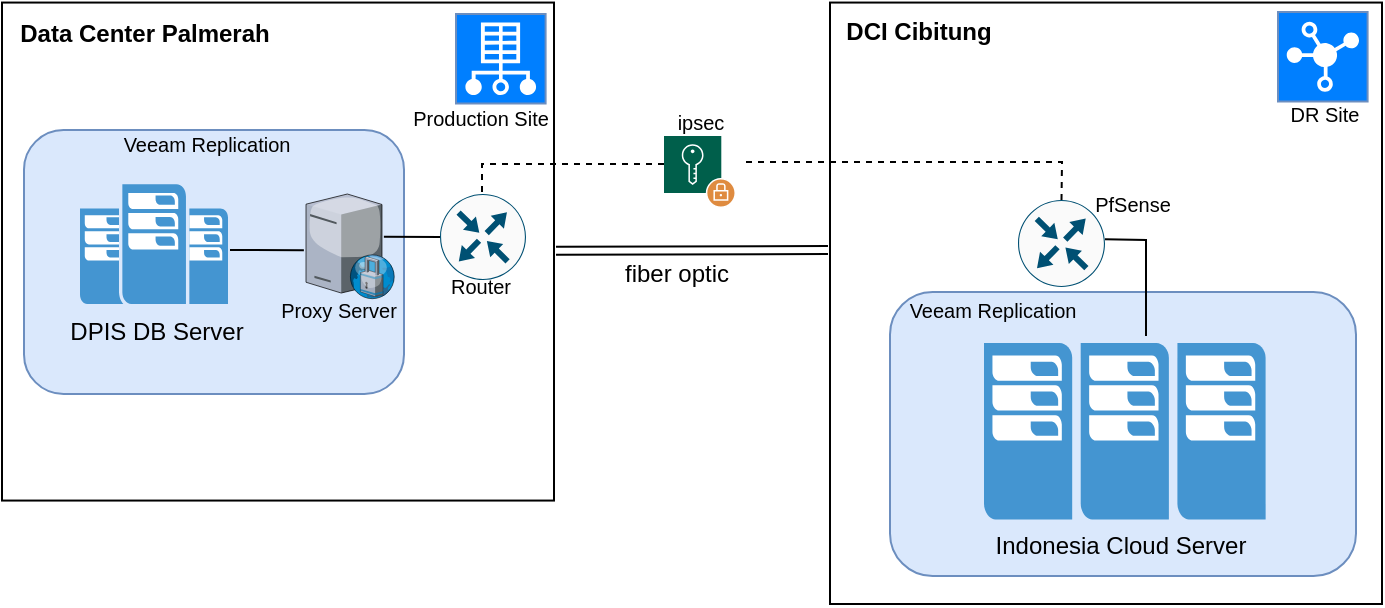 <mxfile version="20.2.7" type="github">
  <diagram id="gJglTT8E4WTCVQhx8afm" name="Page-1">
    <mxGraphModel dx="813" dy="449" grid="0" gridSize="10" guides="1" tooltips="1" connect="1" arrows="1" fold="1" page="1" pageScale="1" pageWidth="850" pageHeight="1100" math="0" shadow="0">
      <root>
        <mxCell id="0" />
        <mxCell id="1" parent="0" />
        <mxCell id="0rOF9EZ3HCnSU4P0p_L--8" value="" style="rounded=0;whiteSpace=wrap;html=1;" parent="1" vertex="1">
          <mxGeometry x="78" y="697.28" width="276" height="249" as="geometry" />
        </mxCell>
        <mxCell id="0rOF9EZ3HCnSU4P0p_L--9" value="&lt;b&gt;Data Center Palmerah&lt;/b&gt;" style="text;html=1;resizable=0;autosize=1;align=center;verticalAlign=middle;points=[];fillColor=none;strokeColor=none;rounded=0;" parent="1" vertex="1">
          <mxGeometry x="77" y="700" width="143" height="26" as="geometry" />
        </mxCell>
        <mxCell id="0rOF9EZ3HCnSU4P0p_L--10" value="" style="rounded=0;whiteSpace=wrap;html=1;" parent="1" vertex="1">
          <mxGeometry x="492" y="697.28" width="276" height="300.72" as="geometry" />
        </mxCell>
        <mxCell id="0rOF9EZ3HCnSU4P0p_L--13" value="&lt;b&gt;DCI Cibitung&lt;/b&gt;" style="text;html=1;resizable=0;autosize=1;align=center;verticalAlign=middle;points=[];fillColor=none;strokeColor=none;rounded=0;" parent="1" vertex="1">
          <mxGeometry x="490" y="699.28" width="91" height="26" as="geometry" />
        </mxCell>
        <mxCell id="0rOF9EZ3HCnSU4P0p_L--15" value="" style="pointerEvents=1;shadow=0;dashed=0;html=1;strokeColor=#6c8ebf;fillColor=#007FFF;labelPosition=center;verticalLabelPosition=bottom;verticalAlign=top;align=center;outlineConnect=0;shape=mxgraph.veeam.dr_site;" parent="1" vertex="1">
          <mxGeometry x="716" y="702" width="44.8" height="44.8" as="geometry" />
        </mxCell>
        <mxCell id="0rOF9EZ3HCnSU4P0p_L--16" value="" style="pointerEvents=1;shadow=0;dashed=0;html=1;strokeColor=#6c8ebf;fillColor=#007FFF;labelPosition=center;verticalLabelPosition=bottom;verticalAlign=top;align=center;outlineConnect=0;shape=mxgraph.veeam.production_site;" parent="1" vertex="1">
          <mxGeometry x="305" y="703" width="44.8" height="44.8" as="geometry" />
        </mxCell>
        <mxCell id="0rOF9EZ3HCnSU4P0p_L--21" value="fiber optic" style="text;html=1;resizable=0;autosize=1;align=center;verticalAlign=middle;points=[];fillColor=none;strokeColor=none;rounded=0;" parent="1" vertex="1">
          <mxGeometry x="380" y="820" width="70" height="26" as="geometry" />
        </mxCell>
        <mxCell id="0rOF9EZ3HCnSU4P0p_L--22" value="" style="shape=link;html=1;rounded=0;" parent="1" edge="1">
          <mxGeometry width="100" relative="1" as="geometry">
            <mxPoint x="355" y="821.387" as="sourcePoint" />
            <mxPoint x="491" y="821" as="targetPoint" />
          </mxGeometry>
        </mxCell>
        <mxCell id="0rOF9EZ3HCnSU4P0p_L--23" value="" style="sketch=0;pointerEvents=1;shadow=0;dashed=0;html=1;strokeColor=none;fillColor=#005F4B;labelPosition=center;verticalLabelPosition=bottom;verticalAlign=top;align=center;outlineConnect=0;shape=mxgraph.veeam2.encryption_key;" parent="1" vertex="1">
          <mxGeometry x="409" y="764" width="36" height="36" as="geometry" />
        </mxCell>
        <mxCell id="0rOF9EZ3HCnSU4P0p_L--24" value="" style="sketch=0;points=[[0.5,0,0],[1,0.5,0],[0.5,1,0],[0,0.5,0],[0.145,0.145,0],[0.856,0.145,0],[0.855,0.856,0],[0.145,0.855,0]];verticalLabelPosition=bottom;html=1;verticalAlign=top;aspect=fixed;align=center;pointerEvents=1;shape=mxgraph.cisco19.rect;prIcon=router;fillColor=#FAFAFA;strokeColor=#005073;" parent="1" vertex="1">
          <mxGeometry x="297" y="793" width="43" height="43" as="geometry" />
        </mxCell>
        <mxCell id="0rOF9EZ3HCnSU4P0p_L--27" value="" style="endArrow=none;dashed=1;html=1;rounded=0;" parent="1" edge="1">
          <mxGeometry width="50" height="50" relative="1" as="geometry">
            <mxPoint x="318" y="792" as="sourcePoint" />
            <mxPoint x="409" y="778" as="targetPoint" />
            <Array as="points">
              <mxPoint x="318" y="778" />
            </Array>
          </mxGeometry>
        </mxCell>
        <mxCell id="0rOF9EZ3HCnSU4P0p_L--28" value="" style="endArrow=none;dashed=1;html=1;rounded=0;exitX=0.5;exitY=0;exitDx=0;exitDy=0;exitPerimeter=0;" parent="1" source="0rOF9EZ3HCnSU4P0p_L--26" edge="1">
          <mxGeometry width="50" height="50" relative="1" as="geometry">
            <mxPoint x="305.5" y="806" as="sourcePoint" />
            <mxPoint x="448" y="777" as="targetPoint" />
            <Array as="points">
              <mxPoint x="608" y="777" />
            </Array>
          </mxGeometry>
        </mxCell>
        <mxCell id="0rOF9EZ3HCnSU4P0p_L--33" value="&lt;font style=&quot;font-size: 10px;&quot;&gt;Production Site&lt;/font&gt;" style="text;html=1;resizable=0;autosize=1;align=center;verticalAlign=middle;points=[];fillColor=none;strokeColor=none;rounded=0;" parent="1" vertex="1">
          <mxGeometry x="274" y="742" width="86" height="26" as="geometry" />
        </mxCell>
        <mxCell id="0rOF9EZ3HCnSU4P0p_L--34" value="&lt;font style=&quot;font-size: 10px;&quot;&gt;DR Site&lt;/font&gt;" style="text;html=1;resizable=0;autosize=1;align=center;verticalAlign=middle;points=[];fillColor=none;strokeColor=none;rounded=0;" parent="1" vertex="1">
          <mxGeometry x="713.4" y="740" width="52" height="26" as="geometry" />
        </mxCell>
        <mxCell id="0rOF9EZ3HCnSU4P0p_L--36" value="" style="rounded=1;whiteSpace=wrap;html=1;fontSize=10;fillColor=#dae8fc;strokeColor=#6c8ebf;" parent="1" vertex="1">
          <mxGeometry x="89" y="761" width="190" height="132" as="geometry" />
        </mxCell>
        <mxCell id="0rOF9EZ3HCnSU4P0p_L--7" value="DPIS DB Server" style="text;html=1;resizable=0;autosize=1;align=center;verticalAlign=middle;points=[];fillColor=none;strokeColor=none;rounded=0;" parent="1" vertex="1">
          <mxGeometry x="102.0" y="849" width="105" height="26" as="geometry" />
        </mxCell>
        <mxCell id="0rOF9EZ3HCnSU4P0p_L--37" value="&lt;font style=&quot;font-size: 10px;&quot;&gt;Veeam Replication&lt;/font&gt;" style="text;html=1;resizable=0;autosize=1;align=center;verticalAlign=middle;points=[];fillColor=none;strokeColor=none;rounded=0;" parent="1" vertex="1">
          <mxGeometry x="129" y="755" width="101" height="26" as="geometry" />
        </mxCell>
        <mxCell id="0rOF9EZ3HCnSU4P0p_L--38" value="" style="rounded=1;whiteSpace=wrap;html=1;fontSize=10;fillColor=#dae8fc;strokeColor=#6c8ebf;" parent="1" vertex="1">
          <mxGeometry x="522" y="842" width="233" height="142" as="geometry" />
        </mxCell>
        <mxCell id="0rOF9EZ3HCnSU4P0p_L--39" value="&lt;font style=&quot;font-size: 10px;&quot;&gt;Veeam Replication&lt;/font&gt;" style="text;html=1;resizable=0;autosize=1;align=center;verticalAlign=middle;points=[];fillColor=none;strokeColor=none;rounded=0;" parent="1" vertex="1">
          <mxGeometry x="522" y="838.14" width="101" height="26" as="geometry" />
        </mxCell>
        <mxCell id="0rOF9EZ3HCnSU4P0p_L--18" value="" style="pointerEvents=1;shadow=0;dashed=0;html=1;strokeColor=none;fillColor=#4495D1;labelPosition=center;verticalLabelPosition=bottom;verticalAlign=top;align=center;outlineConnect=0;shape=mxgraph.veeam.cluster;" parent="1" vertex="1">
          <mxGeometry x="569" y="867.54" width="140.8" height="88.2" as="geometry" />
        </mxCell>
        <mxCell id="0rOF9EZ3HCnSU4P0p_L--32" value="" style="endArrow=none;html=1;rounded=0;exitX=0.983;exitY=0.452;exitDx=0;exitDy=0;exitPerimeter=0;" parent="1" edge="1">
          <mxGeometry width="50" height="50" relative="1" as="geometry">
            <mxPoint x="629.497" y="815.649" as="sourcePoint" />
            <mxPoint x="650" y="864" as="targetPoint" />
            <Array as="points">
              <mxPoint x="650" y="816" />
            </Array>
          </mxGeometry>
        </mxCell>
        <mxCell id="0rOF9EZ3HCnSU4P0p_L--26" value="" style="sketch=0;points=[[0.5,0,0],[1,0.5,0],[0.5,1,0],[0,0.5,0],[0.145,0.145,0],[0.856,0.145,0],[0.855,0.856,0],[0.145,0.855,0]];verticalLabelPosition=bottom;html=1;verticalAlign=top;aspect=fixed;align=center;pointerEvents=1;shape=mxgraph.cisco19.rect;prIcon=router;fillColor=#FAFAFA;strokeColor=#005073;" parent="1" vertex="1">
          <mxGeometry x="586" y="796" width="43.5" height="43.5" as="geometry" />
        </mxCell>
        <mxCell id="0rOF9EZ3HCnSU4P0p_L--19" value="Indonesia Cloud Server" style="text;html=1;resizable=0;autosize=1;align=center;verticalAlign=middle;points=[];fillColor=none;strokeColor=none;rounded=0;" parent="1" vertex="1">
          <mxGeometry x="565" y="955.74" width="143" height="26" as="geometry" />
        </mxCell>
        <mxCell id="0rOF9EZ3HCnSU4P0p_L--40" value="&lt;font style=&quot;font-size: 10px;&quot;&gt;Router&lt;/font&gt;" style="text;html=1;resizable=0;autosize=1;align=center;verticalAlign=middle;points=[];fillColor=none;strokeColor=none;rounded=0;" parent="1" vertex="1">
          <mxGeometry x="293" y="826" width="48" height="26" as="geometry" />
        </mxCell>
        <mxCell id="0rOF9EZ3HCnSU4P0p_L--41" value="&lt;font style=&quot;font-size: 10px;&quot;&gt;PfSense&lt;/font&gt;" style="text;html=1;resizable=0;autosize=1;align=center;verticalAlign=middle;points=[];fillColor=none;strokeColor=none;rounded=0;" parent="1" vertex="1">
          <mxGeometry x="615.4" y="785" width="56" height="26" as="geometry" />
        </mxCell>
        <mxCell id="0rOF9EZ3HCnSU4P0p_L--42" value="&lt;font style=&quot;font-size: 10px;&quot;&gt;ipsec&lt;/font&gt;" style="text;html=1;resizable=0;autosize=1;align=center;verticalAlign=middle;points=[];fillColor=none;strokeColor=none;rounded=0;" parent="1" vertex="1">
          <mxGeometry x="406.5" y="744" width="41" height="26" as="geometry" />
        </mxCell>
        <mxCell id="y_x32BOwKbOeCwtyMYvB-2" value="" style="pointerEvents=1;shadow=0;dashed=0;html=1;strokeColor=none;fillColor=#4495D1;labelPosition=center;verticalLabelPosition=bottom;verticalAlign=top;align=center;outlineConnect=0;shape=mxgraph.veeam.data_center;" parent="1" vertex="1">
          <mxGeometry x="117" y="788.14" width="74" height="59.86" as="geometry" />
        </mxCell>
        <mxCell id="y_x32BOwKbOeCwtyMYvB-3" value="" style="endArrow=none;html=1;rounded=0;entryX=-0.024;entryY=0.537;entryDx=0;entryDy=0;entryPerimeter=0;" parent="1" target="y_x32BOwKbOeCwtyMYvB-5" edge="1">
          <mxGeometry width="50" height="50" relative="1" as="geometry">
            <mxPoint x="192" y="821" as="sourcePoint" />
            <mxPoint x="221.818" y="821.218" as="targetPoint" />
          </mxGeometry>
        </mxCell>
        <mxCell id="y_x32BOwKbOeCwtyMYvB-4" value="&lt;font style=&quot;font-size: 10px;&quot;&gt;Proxy Server&lt;/font&gt;" style="text;html=1;resizable=0;autosize=1;align=center;verticalAlign=middle;points=[];fillColor=none;strokeColor=none;rounded=0;" parent="1" vertex="1">
          <mxGeometry x="208" y="838.14" width="76" height="26" as="geometry" />
        </mxCell>
        <mxCell id="y_x32BOwKbOeCwtyMYvB-5" value="" style="verticalLabelPosition=bottom;sketch=0;aspect=fixed;html=1;verticalAlign=top;strokeColor=none;align=center;outlineConnect=0;shape=mxgraph.citrix.proxy_server;" parent="1" vertex="1">
          <mxGeometry x="230" y="793" width="44.5" height="52.35" as="geometry" />
        </mxCell>
        <mxCell id="0rOF9EZ3HCnSU4P0p_L--30" value="" style="endArrow=none;html=1;rounded=0;entryX=0;entryY=0.5;entryDx=0;entryDy=0;entryPerimeter=0;exitX=0.875;exitY=0.409;exitDx=0;exitDy=0;exitPerimeter=0;" parent="1" edge="1">
          <mxGeometry width="50" height="50" relative="1" as="geometry">
            <mxPoint x="268.938" y="814.411" as="sourcePoint" />
            <mxPoint x="297" y="814.5" as="targetPoint" />
          </mxGeometry>
        </mxCell>
      </root>
    </mxGraphModel>
  </diagram>
</mxfile>
